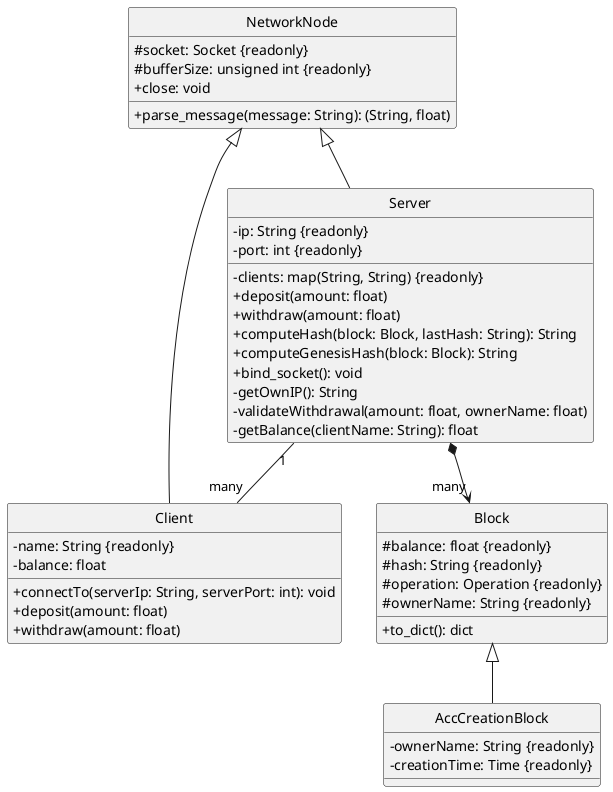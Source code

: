 @startuml class_diagram 
skinparam classAttributeIconSize 0
hide circle
skinparam Shadowing false

class Block {
  #balance: float {readonly}
  #hash: String {readonly}
  #operation: Operation {readonly}
  #ownerName: String {readonly}

  +to_dict(): dict
}

class AccCreationBlock {
  -ownerName: String {readonly}
  -creationTime: Time {readonly}
}

Block <|-- AccCreationBlock


class NetworkNode {
  #socket: Socket {readonly}
  #bufferSize: unsigned int {readonly}
  +close: void
  +parse_message(message: String): (String, float)
}

class Client {
  -name: String {readonly}
  -balance: float
  +connectTo(serverIp: String, serverPort: int): void
  +deposit(amount: float)
  +withdraw(amount: float)
}

class Server {
  -ip: String {readonly}
  -port: int {readonly}
  ' A segunda string é o nome do cliente
  -clients: map(String, String) {readonly}
  +deposit(amount: float)
  +withdraw(amount: float)
  +computeHash(block: Block, lastHash: String): String
  +computeGenesisHash(block: Block): String
' A validação só é feita pelo servidor
  +bind_socket(): void
  -getOwnIP(): String
  -validateWithdrawal(amount: float, ownerName: float)
  -getBalance(clientName: String): float
}

NetworkNode <|-- Client
NetworkNode <|-- Server

' BlockChain
Server *--> "many" Block

' O Server tem um atributo que mapeia por string os clientes map(String) = NomeCliente
Server "1"--"many" Client 
@enduml